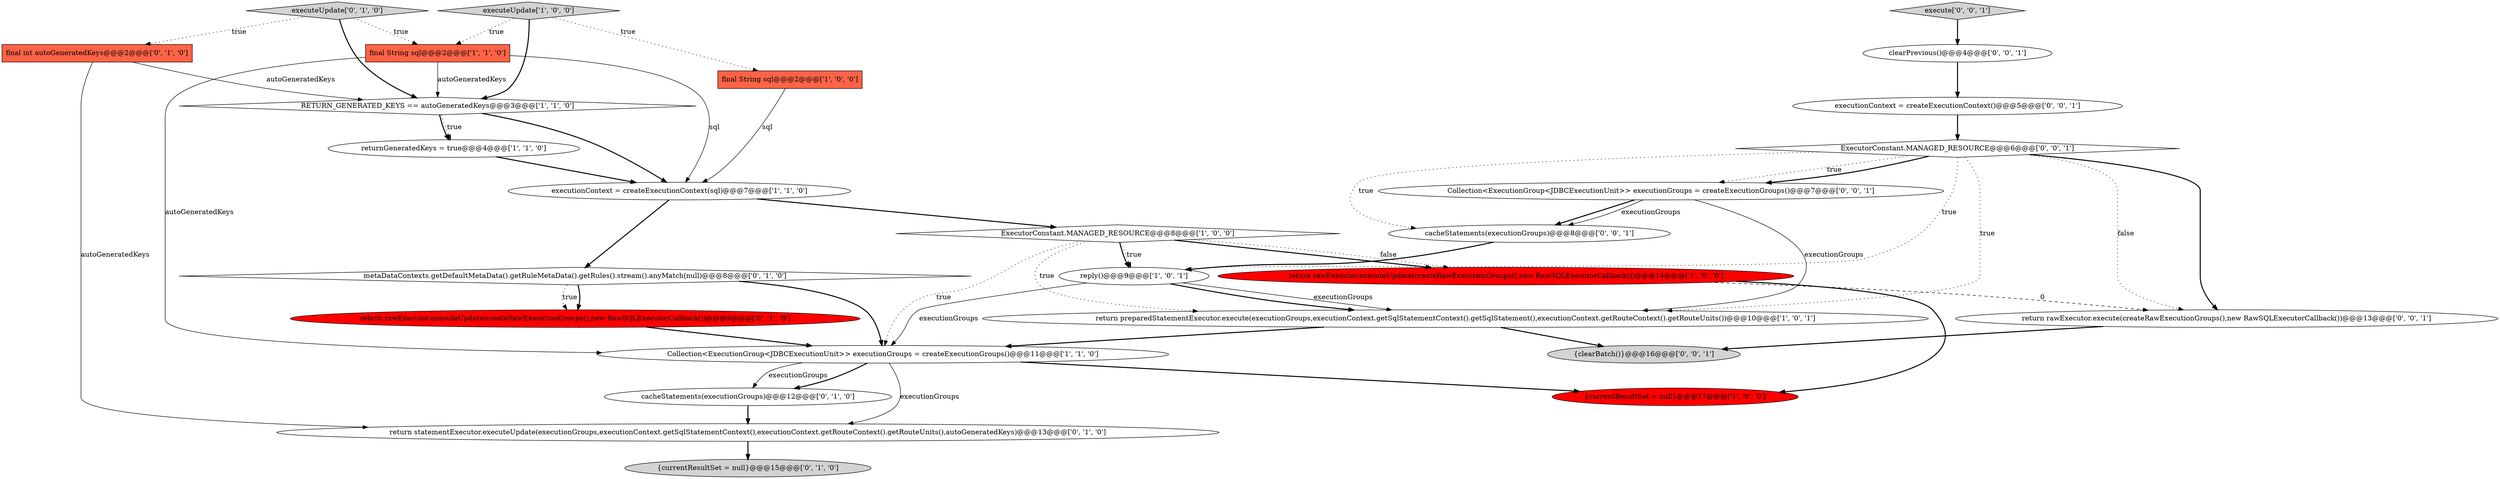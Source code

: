 digraph {
6 [style = filled, label = "final String sql@@@2@@@['1', '1', '0']", fillcolor = tomato, shape = box image = "AAA0AAABBB1BBB"];
12 [style = filled, label = "executeUpdate['0', '1', '0']", fillcolor = lightgray, shape = diamond image = "AAA0AAABBB2BBB"];
13 [style = filled, label = "{currentResultSet = null}@@@15@@@['0', '1', '0']", fillcolor = lightgray, shape = ellipse image = "AAA0AAABBB2BBB"];
25 [style = filled, label = "return rawExecutor.execute(createRawExecutionGroups(),new RawSQLExecutorCallback())@@@13@@@['0', '0', '1']", fillcolor = white, shape = ellipse image = "AAA0AAABBB3BBB"];
5 [style = filled, label = "executionContext = createExecutionContext(sql)@@@7@@@['1', '1', '0']", fillcolor = white, shape = ellipse image = "AAA0AAABBB1BBB"];
18 [style = filled, label = "return statementExecutor.executeUpdate(executionGroups,executionContext.getSqlStatementContext(),executionContext.getRouteContext().getRouteUnits(),autoGeneratedKeys)@@@13@@@['0', '1', '0']", fillcolor = white, shape = ellipse image = "AAA0AAABBB2BBB"];
1 [style = filled, label = "RETURN_GENERATED_KEYS == autoGeneratedKeys@@@3@@@['1', '1', '0']", fillcolor = white, shape = diamond image = "AAA0AAABBB1BBB"];
7 [style = filled, label = "ExecutorConstant.MANAGED_RESOURCE@@@8@@@['1', '0', '0']", fillcolor = white, shape = diamond image = "AAA0AAABBB1BBB"];
20 [style = filled, label = "executionContext = createExecutionContext()@@@5@@@['0', '0', '1']", fillcolor = white, shape = ellipse image = "AAA0AAABBB3BBB"];
17 [style = filled, label = "final int autoGeneratedKeys@@@2@@@['0', '1', '0']", fillcolor = tomato, shape = box image = "AAA0AAABBB2BBB"];
3 [style = filled, label = "returnGeneratedKeys = true@@@4@@@['1', '1', '0']", fillcolor = white, shape = ellipse image = "AAA0AAABBB1BBB"];
21 [style = filled, label = "Collection<ExecutionGroup<JDBCExecutionUnit>> executionGroups = createExecutionGroups()@@@7@@@['0', '0', '1']", fillcolor = white, shape = ellipse image = "AAA0AAABBB3BBB"];
14 [style = filled, label = "metaDataContexts.getDefaultMetaData().getRuleMetaData().getRules().stream().anyMatch(null)@@@8@@@['0', '1', '0']", fillcolor = white, shape = diamond image = "AAA0AAABBB2BBB"];
0 [style = filled, label = "{currentResultSet = null}@@@17@@@['1', '0', '0']", fillcolor = red, shape = ellipse image = "AAA1AAABBB1BBB"];
10 [style = filled, label = "Collection<ExecutionGroup<JDBCExecutionUnit>> executionGroups = createExecutionGroups()@@@11@@@['1', '1', '0']", fillcolor = white, shape = ellipse image = "AAA0AAABBB1BBB"];
11 [style = filled, label = "executeUpdate['1', '0', '0']", fillcolor = lightgray, shape = diamond image = "AAA0AAABBB1BBB"];
15 [style = filled, label = "cacheStatements(executionGroups)@@@12@@@['0', '1', '0']", fillcolor = white, shape = ellipse image = "AAA0AAABBB2BBB"];
2 [style = filled, label = "final String sql@@@2@@@['1', '0', '0']", fillcolor = tomato, shape = box image = "AAA0AAABBB1BBB"];
24 [style = filled, label = "cacheStatements(executionGroups)@@@8@@@['0', '0', '1']", fillcolor = white, shape = ellipse image = "AAA0AAABBB3BBB"];
9 [style = filled, label = "return preparedStatementExecutor.execute(executionGroups,executionContext.getSqlStatementContext().getSqlStatement(),executionContext.getRouteContext().getRouteUnits())@@@10@@@['1', '0', '1']", fillcolor = white, shape = ellipse image = "AAA0AAABBB1BBB"];
16 [style = filled, label = "return rawExecutor.executeUpdate(createRawExecutionGroups(),new RawSQLExecutorCallback())@@@9@@@['0', '1', '0']", fillcolor = red, shape = ellipse image = "AAA1AAABBB2BBB"];
19 [style = filled, label = "{clearBatch()}@@@16@@@['0', '0', '1']", fillcolor = lightgray, shape = ellipse image = "AAA0AAABBB3BBB"];
4 [style = filled, label = "return rawExecutor.executeUpdate(createRawExecutionGroups(),new RawSQLExecutorCallback())@@@14@@@['1', '0', '0']", fillcolor = red, shape = ellipse image = "AAA1AAABBB1BBB"];
26 [style = filled, label = "execute['0', '0', '1']", fillcolor = lightgray, shape = diamond image = "AAA0AAABBB3BBB"];
8 [style = filled, label = "reply()@@@9@@@['1', '0', '1']", fillcolor = white, shape = ellipse image = "AAA0AAABBB1BBB"];
22 [style = filled, label = "clearPrevious()@@@4@@@['0', '0', '1']", fillcolor = white, shape = ellipse image = "AAA0AAABBB3BBB"];
23 [style = filled, label = "ExecutorConstant.MANAGED_RESOURCE@@@6@@@['0', '0', '1']", fillcolor = white, shape = diamond image = "AAA0AAABBB3BBB"];
8->9 [style = solid, label="executionGroups"];
1->5 [style = bold, label=""];
14->16 [style = bold, label=""];
23->25 [style = bold, label=""];
12->17 [style = dotted, label="true"];
7->10 [style = dotted, label="true"];
10->15 [style = bold, label=""];
10->15 [style = solid, label="executionGroups"];
23->8 [style = dotted, label="true"];
11->1 [style = bold, label=""];
16->10 [style = bold, label=""];
23->21 [style = dotted, label="true"];
1->3 [style = bold, label=""];
14->10 [style = bold, label=""];
2->5 [style = solid, label="sql"];
17->1 [style = solid, label="autoGeneratedKeys"];
21->24 [style = bold, label=""];
7->4 [style = bold, label=""];
6->5 [style = solid, label="sql"];
7->9 [style = dotted, label="true"];
9->10 [style = bold, label=""];
6->10 [style = solid, label="autoGeneratedKeys"];
7->8 [style = bold, label=""];
5->14 [style = bold, label=""];
12->1 [style = bold, label=""];
15->18 [style = bold, label=""];
23->9 [style = dotted, label="true"];
26->22 [style = bold, label=""];
4->0 [style = bold, label=""];
8->10 [style = solid, label="executionGroups"];
1->3 [style = dotted, label="true"];
21->9 [style = solid, label="executionGroups"];
14->16 [style = dotted, label="true"];
4->25 [style = dashed, label="0"];
3->5 [style = bold, label=""];
11->2 [style = dotted, label="true"];
23->25 [style = dotted, label="false"];
20->23 [style = bold, label=""];
22->20 [style = bold, label=""];
6->1 [style = solid, label="autoGeneratedKeys"];
17->18 [style = solid, label="autoGeneratedKeys"];
12->6 [style = dotted, label="true"];
23->21 [style = bold, label=""];
11->6 [style = dotted, label="true"];
7->4 [style = dotted, label="false"];
10->0 [style = bold, label=""];
25->19 [style = bold, label=""];
8->9 [style = bold, label=""];
18->13 [style = bold, label=""];
9->19 [style = bold, label=""];
5->7 [style = bold, label=""];
24->8 [style = bold, label=""];
10->18 [style = solid, label="executionGroups"];
7->8 [style = dotted, label="true"];
23->24 [style = dotted, label="true"];
21->24 [style = solid, label="executionGroups"];
}
